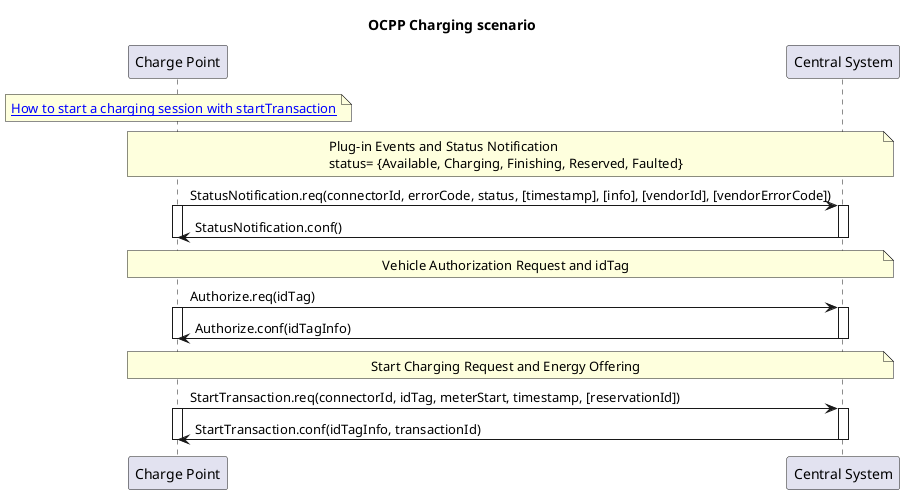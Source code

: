 @startuml Charging scenario

title OCPP Charging scenario

participant "Charge Point" as CP
participant "Central System" as CMS

' --

note over CP
[[https://www.ampcontrol.io/ocpp-guide/how-to-start-an-ocpp-charging-session-with-starttransaction How to start a charging session with startTransaction]]
end note

note over CP, CMS
Plug-in Events and Status Notification
status= {Available, Charging, Finishing, Reserved, Faulted}
end note

CP ->  CMS : StatusNotification.req(connectorId, errorCode, status, [timestamp], [info], [vendorId], [vendorErrorCode])
activate CP
activate CMS

CP <- CMS : StatusNotification.conf()
deactivate CMS
deactivate CP

' --

note over CP, CMS: Vehicle Authorization Request and idTag

CP ->  CMS : Authorize.req(idTag)
activate CP
activate CMS

CP <- CMS : Authorize.conf(idTagInfo)
deactivate CMS
deactivate CP

' --

note over CP, CMS: Start Charging Request and Energy Offering

CP ->  CMS : StartTransaction.req(connectorId, idTag, meterStart, timestamp, [reservationId])
activate CP
activate CMS

CP <- CMS : StartTransaction.conf(idTagInfo, transactionId)
deactivate CMS
deactivate CP

@enduml
